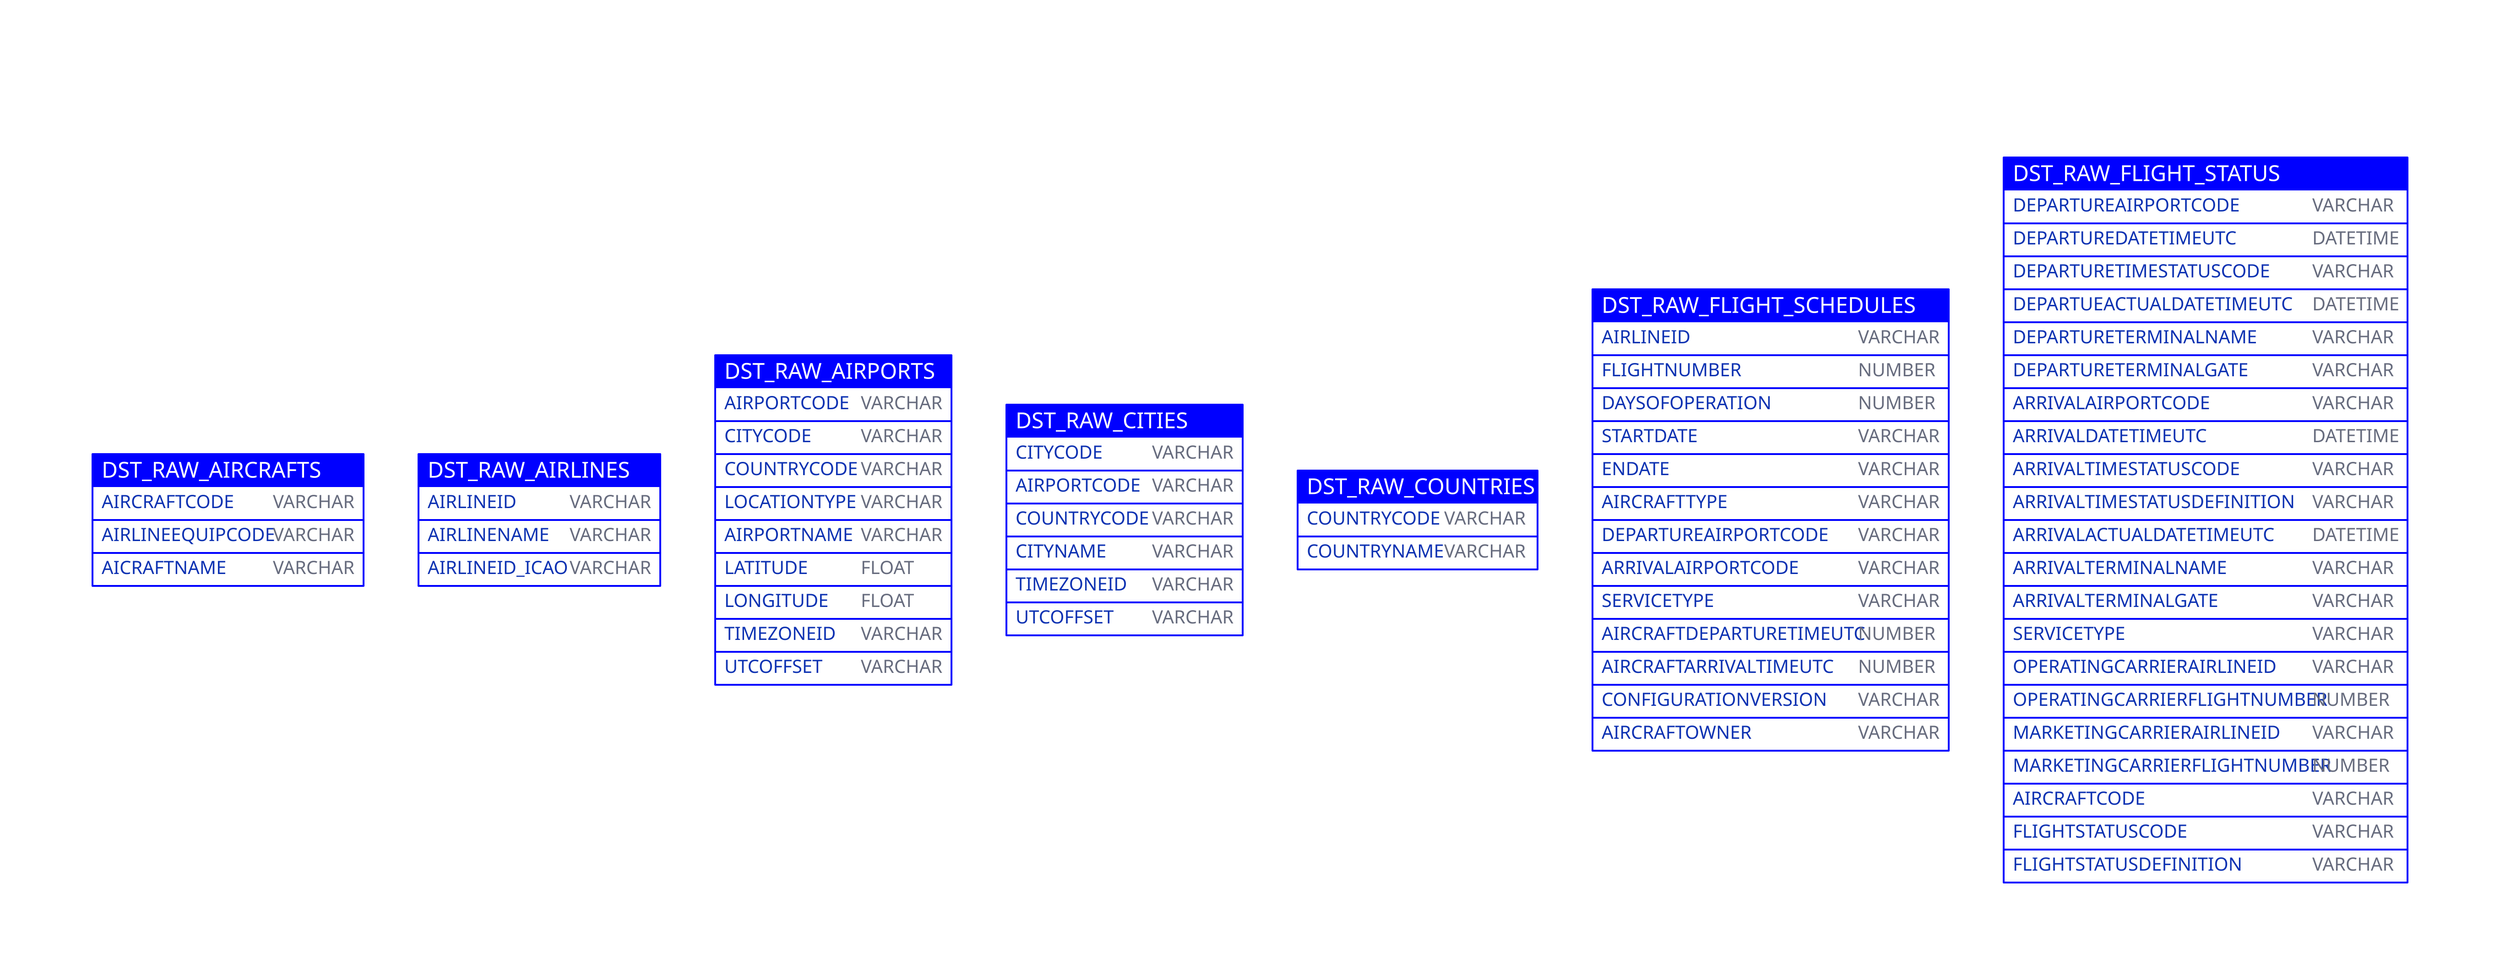 vars: {
    d2-config: {
        layout-engine: elk
    }
}

title: |md
  # RAW DATA FROM LH API
| { near: top-center }


DST_RAW_AIRCRAFTS: {
    shape: sql_table
    style: {fill: blue}
    AIRCRAFTCODE: VARCHAR
    AIRLINEEQUIPCODE: VARCHAR
    AICRAFTNAME: VARCHAR
}

DST_RAW_AIRLINES: {
    shape: sql_table
    style: {fill: blue}
    AIRLINEID: VARCHAR 
    AIRLINENAME: VARCHAR
    AIRLINEID_ICAO: VARCHAR
}

DST_RAW_AIRPORTS: {
    shape: sql_table
    style: {fill: blue}
    AIRPORTCODE: VARCHAR 
    CITYCODE: VARCHAR
    COUNTRYCODE: VARCHAR
    LOCATIONTYPE: VARCHAR
    AIRPORTNAME: VARCHAR
    LATITUDE: FLOAT
    LONGITUDE: FLOAT
    TIMEZONEID: VARCHAR
    UTCOFFSET: VARCHAR
}

DST_RAW_CITIES: {
    shape: sql_table
    style: {fill: blue}
    CITYCODE: VARCHAR
    AIRPORTCODE: VARCHAR 
    COUNTRYCODE: VARCHAR
    CITYNAME: VARCHAR
    TIMEZONEID: VARCHAR
    UTCOFFSET: VARCHAR
}

DST_RAW_COUNTRIES: {
    shape: sql_table
    style: {fill: blue}
    COUNTRYCODE: VARCHAR 
    COUNTRYNAME: VARCHAR
}	

DST_RAW_FLIGHT_SCHEDULES: {
    shape: sql_table
    style: {fill: blue}
    AIRLINEID: VARCHAR
    FLIGHTNUMBER: NUMBER
    DAYSOFOPERATION: NUMBER
    STARTDATE: VARCHAR
    ENDATE: VARCHAR
    AIRCRAFTTYPE: VARCHAR
    DEPARTUREAIRPORTCODE: VARCHAR
    ARRIVALAIRPORTCODE: VARCHAR
    SERVICETYPE: VARCHAR
    AIRCRAFTDEPARTURETIMEUTC: NUMBER
    AIRCRAFTARRIVALTIMEUTC: NUMBER
    CONFIGURATIONVERSION: VARCHAR
    AIRCRAFTOWNER: VARCHAR
}

DST_RAW_FLIGHT_STATUS: {
    shape: sql_table
    style: {fill: blue}
    DEPARTUREAIRPORTCODE: VARCHAR 
    DEPARTUREDATETIMEUTC: DATETIME
    DEPARTURETIMESTATUSCODE: VARCHAR
    DEPARTUEACTUALDATETIMEUTC: DATETIME
    DEPARTURETERMINALNAME: VARCHAR
    DEPARTURETERMINALGATE: VARCHAR
    ARRIVALAIRPORTCODE: VARCHAR 
    ARRIVALDATETIMEUTC: DATETIME
    ARRIVALTIMESTATUSCODE: VARCHAR
    ARRIVALTIMESTATUSDEFINITION: VARCHAR
    ARRIVALACTUALDATETIMEUTC: DATETIME
    ARRIVALTERMINALNAME: VARCHAR
    ARRIVALTERMINALGATE: VARCHAR
    SERVICETYPE: VARCHAR
    OPERATINGCARRIERAIRLINEID: VARCHAR
    OPERATINGCARRIERFLIGHTNUMBER: NUMBER
    MARKETINGCARRIERAIRLINEID: VARCHAR
    MARKETINGCARRIERFLIGHTNUMBER: NUMBER
    AIRCRAFTCODE: VARCHAR
    FLIGHTSTATUSCODE: VARCHAR
    FLIGHTSTATUSDEFINITION: VARCHAR
}		    
